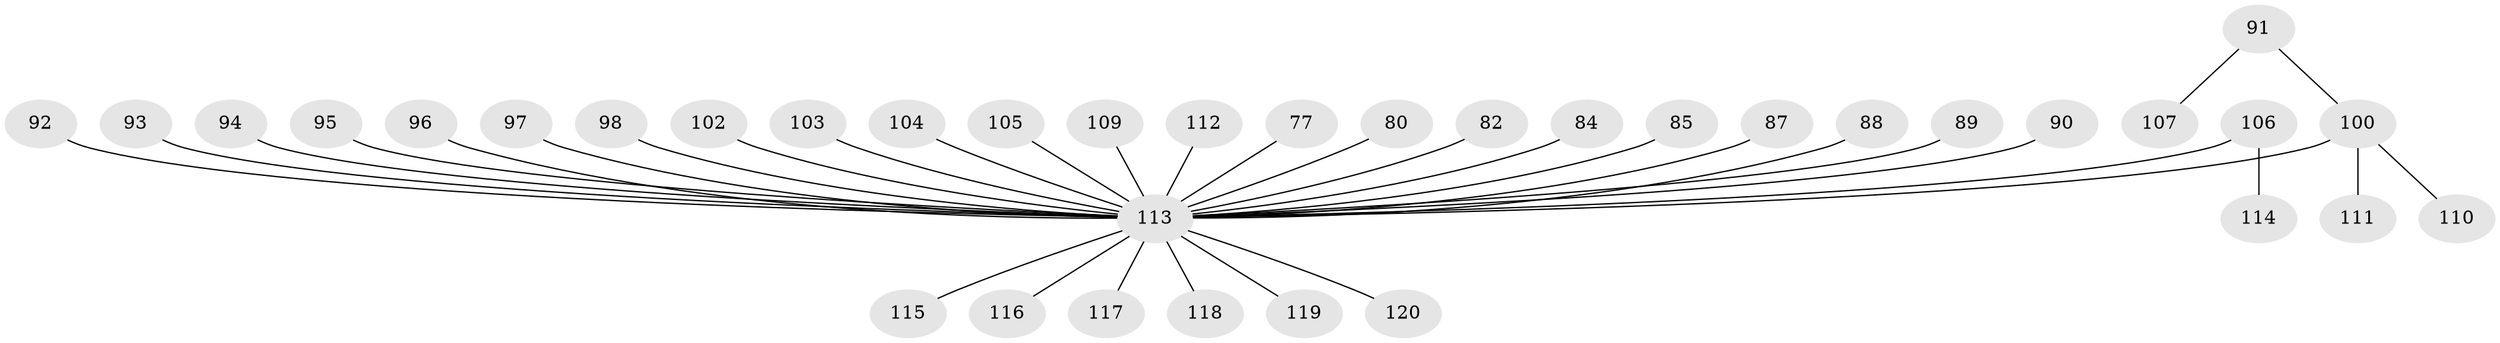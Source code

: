 // original degree distribution, {6: 0.025, 9: 0.008333333333333333, 5: 0.025, 4: 0.06666666666666667, 2: 0.25833333333333336, 3: 0.11666666666666667, 1: 0.5}
// Generated by graph-tools (version 1.1) at 2025/55/03/04/25 21:55:50]
// undirected, 36 vertices, 35 edges
graph export_dot {
graph [start="1"]
  node [color=gray90,style=filled];
  77;
  80;
  82;
  84;
  85;
  87;
  88;
  89;
  90;
  91;
  92;
  93;
  94;
  95;
  96;
  97;
  98;
  100 [super="+58"];
  102 [super="+63+78"];
  103;
  104;
  105;
  106;
  107;
  109;
  110;
  111;
  112;
  113 [super="+71+108+74+75+76"];
  114;
  115;
  116;
  117;
  118;
  119;
  120 [super="+51"];
  77 -- 113;
  80 -- 113;
  82 -- 113;
  84 -- 113;
  85 -- 113;
  87 -- 113;
  88 -- 113;
  89 -- 113;
  90 -- 113;
  91 -- 107;
  91 -- 100;
  92 -- 113;
  93 -- 113;
  94 -- 113;
  95 -- 113;
  96 -- 113;
  97 -- 113;
  98 -- 113;
  100 -- 110;
  100 -- 111;
  100 -- 113;
  102 -- 113;
  103 -- 113;
  104 -- 113;
  105 -- 113;
  106 -- 114;
  106 -- 113;
  109 -- 113;
  112 -- 113;
  113 -- 115;
  113 -- 116;
  113 -- 117;
  113 -- 118;
  113 -- 119;
  113 -- 120;
}
